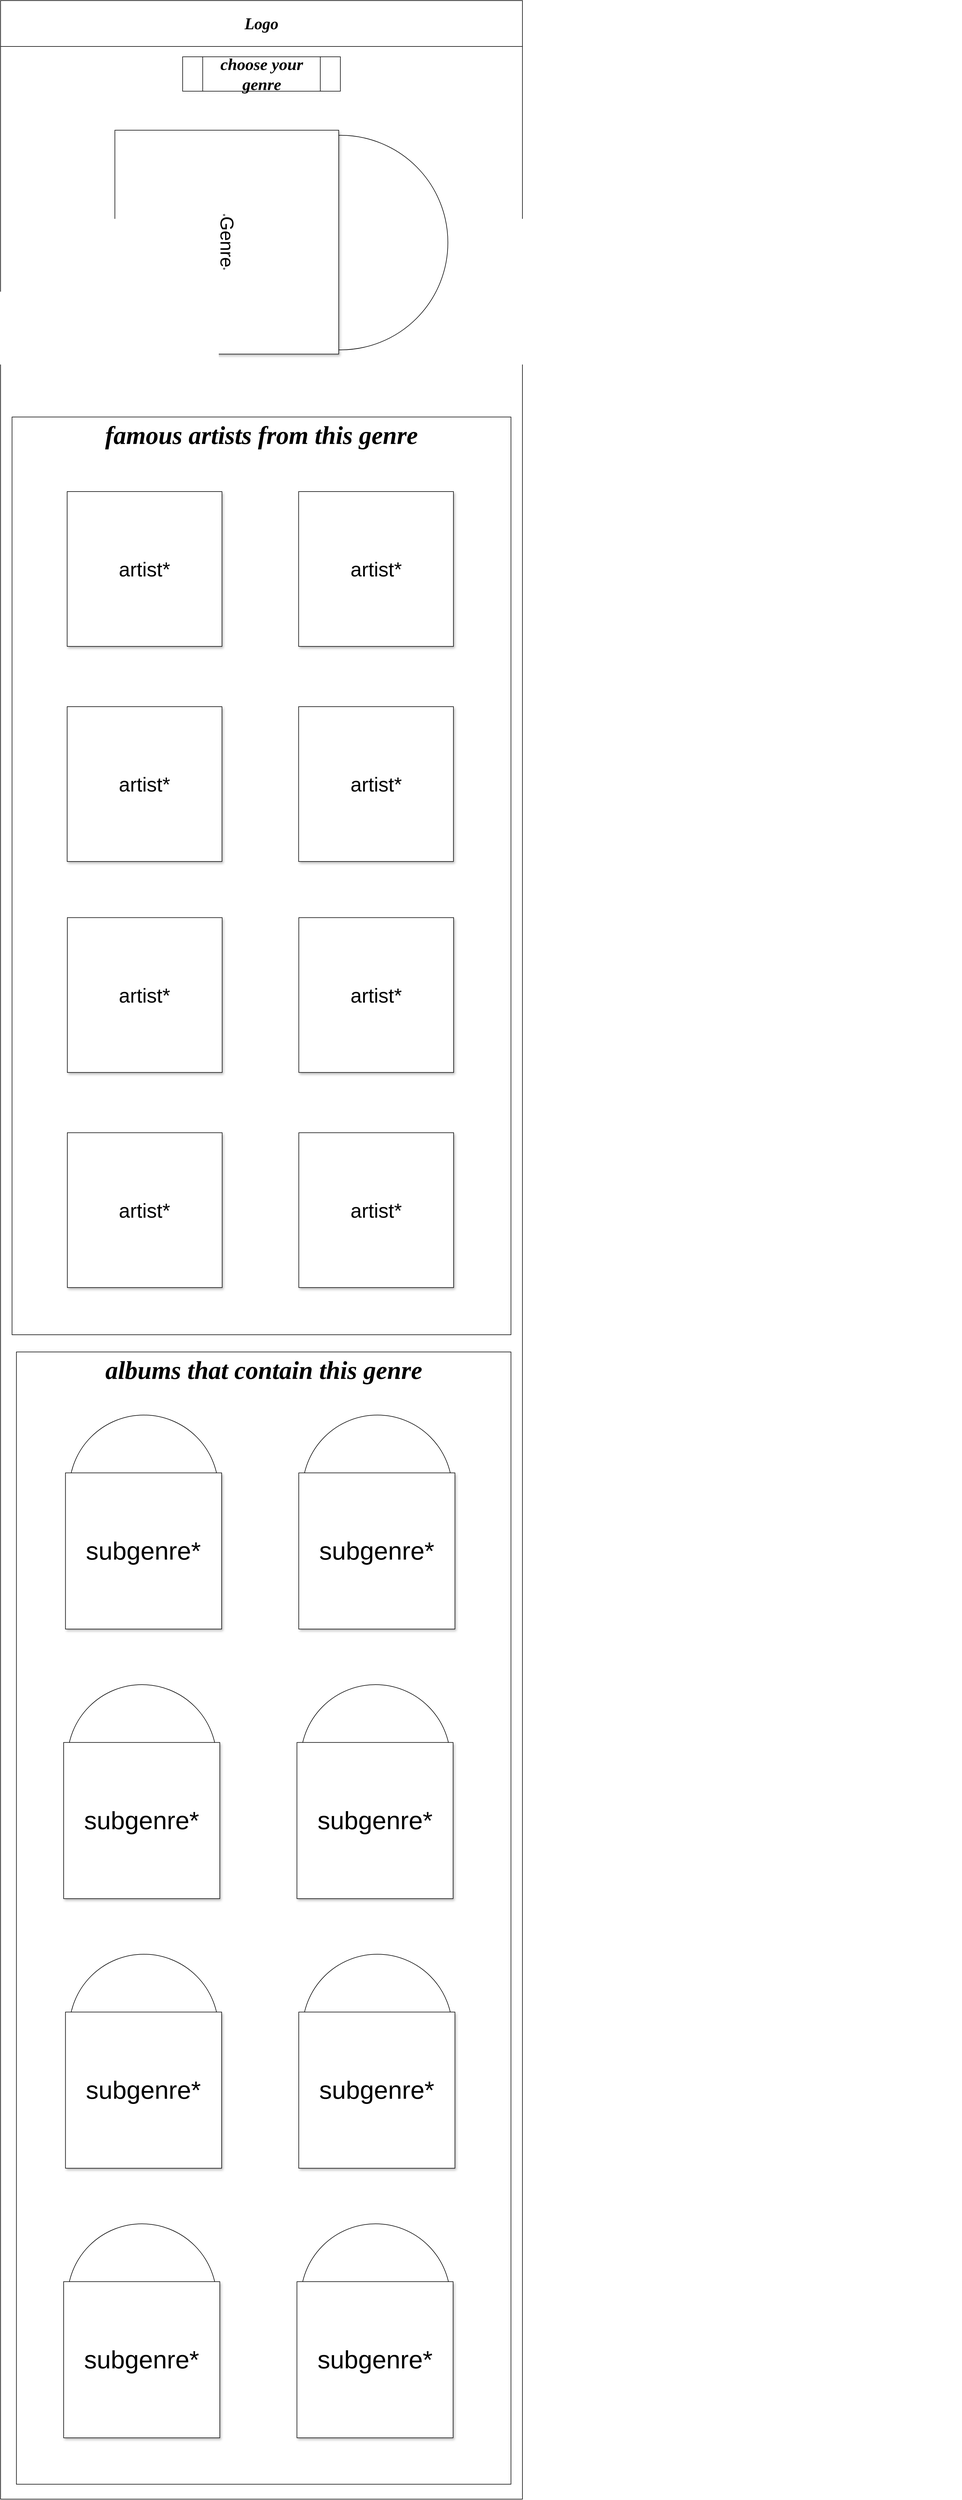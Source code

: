 <mxfile version="20.8.16" type="device"><diagram name="Page-1" id="ue4LoEr-ibgU04Iuvwr2"><mxGraphModel dx="3585" dy="2110" grid="1" gridSize="10" guides="1" tooltips="1" connect="1" arrows="1" fold="1" page="1" pageScale="1" pageWidth="827" pageHeight="1169" math="0" shadow="0"><root><mxCell id="0"/><mxCell id="1" parent="0"/><mxCell id="jevfUWjRyCeGfcBZBIaC-1" value="&lt;font face=&quot;Garamond&quot;&gt;&lt;i style=&quot;&quot;&gt;Logo&lt;/i&gt;&lt;/font&gt;" style="swimlane;whiteSpace=wrap;html=1;rounded=0;shadow=0;labelBackgroundColor=none;strokeWidth=1;fontFamily=Verdana;fontSize=28;startSize=80;" parent="1" vertex="1"><mxGeometry y="4" width="910" height="4356" as="geometry"/></mxCell><mxCell id="jevfUWjRyCeGfcBZBIaC-21" value="choose your genre" style="shape=process;whiteSpace=wrap;html=1;backgroundOutline=1;size=0.127;strokeWidth=1;fontSize=29;fontFamily=Garamond;horizontal=1;verticalAlign=middle;fontStyle=3" parent="jevfUWjRyCeGfcBZBIaC-1" vertex="1"><mxGeometry x="317.5" y="98" width="275" height="60" as="geometry"/></mxCell><mxCell id="p05AJbPXVShyGpW3gIbt-32" value="&lt;font style=&quot;font-size: 44px;&quot; face=&quot;Garamond&quot;&gt;&lt;i&gt;&lt;b&gt;albums that contain this genre&lt;/b&gt;&lt;/i&gt;&lt;/font&gt;" style="rounded=0;whiteSpace=wrap;html=1;fontSize=32;fillColor=none;verticalAlign=top;" vertex="1" parent="jevfUWjRyCeGfcBZBIaC-1"><mxGeometry x="27.63" y="2356" width="862.37" height="1974" as="geometry"/></mxCell><mxCell id="p05AJbPXVShyGpW3gIbt-74" value="" style="group" vertex="1" connectable="0" parent="jevfUWjRyCeGfcBZBIaC-1"><mxGeometry x="80.67" y="2516" width="748.67" height="860" as="geometry"/></mxCell><mxCell id="p05AJbPXVShyGpW3gIbt-58" value="" style="ellipse;whiteSpace=wrap;html=1;aspect=fixed;rotation=0;" vertex="1" parent="p05AJbPXVShyGpW3gIbt-74"><mxGeometry x="35.97" y="420" width="260" height="260" as="geometry"/></mxCell><mxCell id="p05AJbPXVShyGpW3gIbt-59" value="&lt;font style=&quot;font-size: 44px;&quot;&gt;subgenre*&lt;/font&gt;" style="whiteSpace=wrap;html=1;aspect=fixed;rounded=0;glass=0;shadow=1;rotation=0;" vertex="1" parent="p05AJbPXVShyGpW3gIbt-74"><mxGeometry x="29.33" y="520.817" width="272.265" height="272.265" as="geometry"/></mxCell><mxCell id="p05AJbPXVShyGpW3gIbt-60" value="" style="group" vertex="1" connectable="0" parent="p05AJbPXVShyGpW3gIbt-74"><mxGeometry x="426.8" y="470" width="318.67" height="390" as="geometry"/></mxCell><mxCell id="p05AJbPXVShyGpW3gIbt-61" value="" style="ellipse;whiteSpace=wrap;html=1;aspect=fixed;rotation=0;" vertex="1" parent="p05AJbPXVShyGpW3gIbt-60"><mxGeometry x="15.966" y="-50" width="260.92" height="260.92" as="geometry"/></mxCell><mxCell id="p05AJbPXVShyGpW3gIbt-62" value="&lt;font style=&quot;font-size: 44px;&quot;&gt;subgenre*&lt;/font&gt;" style="whiteSpace=wrap;html=1;aspect=fixed;rounded=0;glass=0;shadow=1;rotation=0;" vertex="1" parent="p05AJbPXVShyGpW3gIbt-60"><mxGeometry x="9.33" y="50.817" width="272.265" height="272.265" as="geometry"/></mxCell><mxCell id="p05AJbPXVShyGpW3gIbt-38" value="" style="group" vertex="1" connectable="0" parent="p05AJbPXVShyGpW3gIbt-74"><mxGeometry x="9.33" y="-50" width="318.67" height="390" as="geometry"/></mxCell><mxCell id="p05AJbPXVShyGpW3gIbt-36" value="" style="ellipse;whiteSpace=wrap;html=1;aspect=fixed;rotation=0;" vertex="1" parent="p05AJbPXVShyGpW3gIbt-38"><mxGeometry x="29.84" width="260" height="260" as="geometry"/></mxCell><mxCell id="p05AJbPXVShyGpW3gIbt-37" value="&lt;font style=&quot;font-size: 44px;&quot;&gt;subgenre*&lt;/font&gt;" style="whiteSpace=wrap;html=1;aspect=fixed;rounded=0;glass=0;shadow=1;rotation=0;" vertex="1" parent="p05AJbPXVShyGpW3gIbt-38"><mxGeometry x="23.2" y="100.817" width="272.265" height="272.265" as="geometry"/></mxCell><mxCell id="p05AJbPXVShyGpW3gIbt-39" value="" style="group" vertex="1" connectable="0" parent="p05AJbPXVShyGpW3gIbt-74"><mxGeometry x="430.0" width="318.67" height="390" as="geometry"/></mxCell><mxCell id="p05AJbPXVShyGpW3gIbt-40" value="" style="ellipse;whiteSpace=wrap;html=1;aspect=fixed;rotation=0;" vertex="1" parent="p05AJbPXVShyGpW3gIbt-39"><mxGeometry x="15.966" y="-50" width="260.92" height="260.92" as="geometry"/></mxCell><mxCell id="p05AJbPXVShyGpW3gIbt-41" value="&lt;font style=&quot;font-size: 44px;&quot;&gt;subgenre*&lt;/font&gt;" style="whiteSpace=wrap;html=1;aspect=fixed;rounded=0;glass=0;shadow=1;rotation=0;" vertex="1" parent="p05AJbPXVShyGpW3gIbt-39"><mxGeometry x="9.33" y="50.817" width="272.265" height="272.265" as="geometry"/></mxCell><mxCell id="p05AJbPXVShyGpW3gIbt-63" value="" style="ellipse;whiteSpace=wrap;html=1;aspect=fixed;rotation=0;" vertex="1" parent="jevfUWjRyCeGfcBZBIaC-1"><mxGeometry x="116.64" y="3876" width="260" height="260" as="geometry"/></mxCell><mxCell id="p05AJbPXVShyGpW3gIbt-64" value="&lt;font style=&quot;font-size: 44px;&quot;&gt;subgenre*&lt;/font&gt;" style="whiteSpace=wrap;html=1;aspect=fixed;rounded=0;glass=0;shadow=1;rotation=0;" vertex="1" parent="jevfUWjRyCeGfcBZBIaC-1"><mxGeometry x="110.0" y="3976.817" width="272.265" height="272.265" as="geometry"/></mxCell><mxCell id="p05AJbPXVShyGpW3gIbt-65" value="" style="group" vertex="1" connectable="0" parent="jevfUWjRyCeGfcBZBIaC-1"><mxGeometry x="507.47" y="3926" width="318.67" height="390" as="geometry"/></mxCell><mxCell id="p05AJbPXVShyGpW3gIbt-66" value="" style="ellipse;whiteSpace=wrap;html=1;aspect=fixed;rotation=0;" vertex="1" parent="p05AJbPXVShyGpW3gIbt-65"><mxGeometry x="15.966" y="-50" width="260.92" height="260.92" as="geometry"/></mxCell><mxCell id="p05AJbPXVShyGpW3gIbt-67" value="&lt;font style=&quot;font-size: 44px;&quot;&gt;subgenre*&lt;/font&gt;" style="whiteSpace=wrap;html=1;aspect=fixed;rounded=0;glass=0;shadow=1;rotation=0;" vertex="1" parent="p05AJbPXVShyGpW3gIbt-65"><mxGeometry x="9.33" y="50.817" width="272.265" height="272.265" as="geometry"/></mxCell><mxCell id="p05AJbPXVShyGpW3gIbt-68" value="" style="group" vertex="1" connectable="0" parent="jevfUWjRyCeGfcBZBIaC-1"><mxGeometry x="90.0" y="3406" width="318.67" height="390" as="geometry"/></mxCell><mxCell id="p05AJbPXVShyGpW3gIbt-69" value="" style="ellipse;whiteSpace=wrap;html=1;aspect=fixed;rotation=0;" vertex="1" parent="p05AJbPXVShyGpW3gIbt-68"><mxGeometry x="29.84" width="260" height="260" as="geometry"/></mxCell><mxCell id="p05AJbPXVShyGpW3gIbt-70" value="&lt;font style=&quot;font-size: 44px;&quot;&gt;subgenre*&lt;/font&gt;" style="whiteSpace=wrap;html=1;aspect=fixed;rounded=0;glass=0;shadow=1;rotation=0;" vertex="1" parent="p05AJbPXVShyGpW3gIbt-68"><mxGeometry x="23.2" y="100.817" width="272.265" height="272.265" as="geometry"/></mxCell><mxCell id="p05AJbPXVShyGpW3gIbt-71" value="" style="group" vertex="1" connectable="0" parent="jevfUWjRyCeGfcBZBIaC-1"><mxGeometry x="510.67" y="3456" width="318.67" height="390" as="geometry"/></mxCell><mxCell id="p05AJbPXVShyGpW3gIbt-72" value="" style="ellipse;whiteSpace=wrap;html=1;aspect=fixed;rotation=0;" vertex="1" parent="p05AJbPXVShyGpW3gIbt-71"><mxGeometry x="15.966" y="-50" width="260.92" height="260.92" as="geometry"/></mxCell><mxCell id="p05AJbPXVShyGpW3gIbt-73" value="&lt;font style=&quot;font-size: 44px;&quot;&gt;subgenre*&lt;/font&gt;" style="whiteSpace=wrap;html=1;aspect=fixed;rounded=0;glass=0;shadow=1;rotation=0;" vertex="1" parent="p05AJbPXVShyGpW3gIbt-71"><mxGeometry x="9.33" y="50.817" width="272.265" height="272.265" as="geometry"/></mxCell><mxCell id="p05AJbPXVShyGpW3gIbt-8" value="" style="group" vertex="1" connectable="0" parent="1"><mxGeometry x="220" y="230" width="560" height="420" as="geometry"/></mxCell><mxCell id="p05AJbPXVShyGpW3gIbt-4" value="" style="ellipse;whiteSpace=wrap;html=1;aspect=fixed;rotation=90;" vertex="1" parent="p05AJbPXVShyGpW3gIbt-8"><mxGeometry x="185.976" y="8.919" width="374.024" height="374.024" as="geometry"/></mxCell><mxCell id="p05AJbPXVShyGpW3gIbt-5" value="" style="group" vertex="1" connectable="0" parent="p05AJbPXVShyGpW3gIbt-8"><mxGeometry width="496.765" height="420" as="geometry"/></mxCell><mxCell id="p05AJbPXVShyGpW3gIbt-6" value="*&lt;font style=&quot;font-size: 32px;&quot;&gt;Genre&lt;/font&gt;*" style="whiteSpace=wrap;html=1;aspect=fixed;rounded=0;glass=0;shadow=1;rotation=90;" vertex="1" parent="p05AJbPXVShyGpW3gIbt-5"><mxGeometry x="-20.665" y="-5.07e-14" width="390.286" height="390.286" as="geometry"/></mxCell><mxCell id="p05AJbPXVShyGpW3gIbt-9" value="" style="group" vertex="1" connectable="0" parent="1"><mxGeometry x="20" y="730" width="1655.47" height="1600" as="geometry"/></mxCell><mxCell id="p05AJbPXVShyGpW3gIbt-10" value="&lt;font style=&quot;font-size: 44px;&quot; face=&quot;Garamond&quot;&gt;&lt;b&gt;&lt;i&gt;famous artists from this genre&lt;/i&gt;&lt;/b&gt;&lt;/font&gt;" style="rounded=0;whiteSpace=wrap;html=1;fontSize=32;fillColor=none;verticalAlign=top;" vertex="1" parent="p05AJbPXVShyGpW3gIbt-9"><mxGeometry width="870" height="1600" as="geometry"/></mxCell><mxCell id="p05AJbPXVShyGpW3gIbt-31" value="" style="group" vertex="1" connectable="0" parent="p05AJbPXVShyGpW3gIbt-9"><mxGeometry x="96.13" y="130" width="673.87" height="1402.49" as="geometry"/></mxCell><mxCell id="p05AJbPXVShyGpW3gIbt-30" value="" style="group" vertex="1" connectable="0" parent="p05AJbPXVShyGpW3gIbt-31"><mxGeometry width="304.496" height="659.7" as="geometry"/></mxCell><mxCell id="p05AJbPXVShyGpW3gIbt-12" value="&lt;font style=&quot;font-size: 35px;&quot;&gt;artist*&lt;/font&gt;" style="whiteSpace=wrap;html=1;aspect=fixed;rounded=0;glass=0;shadow=1;rotation=0;" vertex="1" parent="p05AJbPXVShyGpW3gIbt-30"><mxGeometry y="375.002" width="269.914" height="269.914" as="geometry"/></mxCell><mxCell id="p05AJbPXVShyGpW3gIbt-15" value="&lt;font style=&quot;font-size: 35px;&quot;&gt;artist*&lt;/font&gt;" style="whiteSpace=wrap;html=1;aspect=fixed;rounded=0;glass=0;shadow=1;rotation=0;" vertex="1" parent="p05AJbPXVShyGpW3gIbt-30"><mxGeometry width="269.914" height="269.914" as="geometry"/></mxCell><mxCell id="p05AJbPXVShyGpW3gIbt-17" value="&lt;font style=&quot;font-size: 35px;&quot;&gt;artist*&lt;/font&gt;" style="whiteSpace=wrap;html=1;aspect=fixed;rounded=0;glass=0;shadow=1;rotation=0;" vertex="1" parent="p05AJbPXVShyGpW3gIbt-31"><mxGeometry x="403.635" y="0.01" width="269.914" height="269.914" as="geometry"/></mxCell><mxCell id="p05AJbPXVShyGpW3gIbt-14" value="&lt;font style=&quot;font-size: 35px;&quot;&gt;artist*&lt;/font&gt;" style="whiteSpace=wrap;html=1;aspect=fixed;rounded=0;glass=0;shadow=1;rotation=0;" vertex="1" parent="p05AJbPXVShyGpW3gIbt-31"><mxGeometry x="403.631" y="374.995" width="269.914" height="269.914" as="geometry"/></mxCell><mxCell id="p05AJbPXVShyGpW3gIbt-25" value="&lt;font style=&quot;font-size: 35px;&quot;&gt;artist*&lt;/font&gt;" style="whiteSpace=wrap;html=1;aspect=fixed;rounded=0;glass=0;shadow=1;rotation=0;" vertex="1" parent="p05AJbPXVShyGpW3gIbt-31"><mxGeometry x="0.321" y="1117.792" width="269.914" height="269.914" as="geometry"/></mxCell><mxCell id="p05AJbPXVShyGpW3gIbt-26" value="&lt;font style=&quot;font-size: 35px;&quot;&gt;artist*&lt;/font&gt;" style="whiteSpace=wrap;html=1;aspect=fixed;rounded=0;glass=0;shadow=1;rotation=0;" vertex="1" parent="p05AJbPXVShyGpW3gIbt-31"><mxGeometry x="0.321" y="742.79" width="269.914" height="269.914" as="geometry"/></mxCell><mxCell id="p05AJbPXVShyGpW3gIbt-27" value="&lt;font style=&quot;font-size: 35px;&quot;&gt;artist*&lt;/font&gt;" style="whiteSpace=wrap;html=1;aspect=fixed;rounded=0;glass=0;shadow=1;rotation=0;" vertex="1" parent="p05AJbPXVShyGpW3gIbt-31"><mxGeometry x="403.956" y="742.8" width="269.914" height="269.914" as="geometry"/></mxCell><mxCell id="p05AJbPXVShyGpW3gIbt-29" value="&lt;font style=&quot;font-size: 35px;&quot;&gt;artist*&lt;/font&gt;" style="whiteSpace=wrap;html=1;aspect=fixed;rounded=0;glass=0;shadow=1;rotation=0;" vertex="1" parent="p05AJbPXVShyGpW3gIbt-31"><mxGeometry x="403.952" y="1117.786" width="269.914" height="269.914" as="geometry"/></mxCell></root></mxGraphModel></diagram></mxfile>